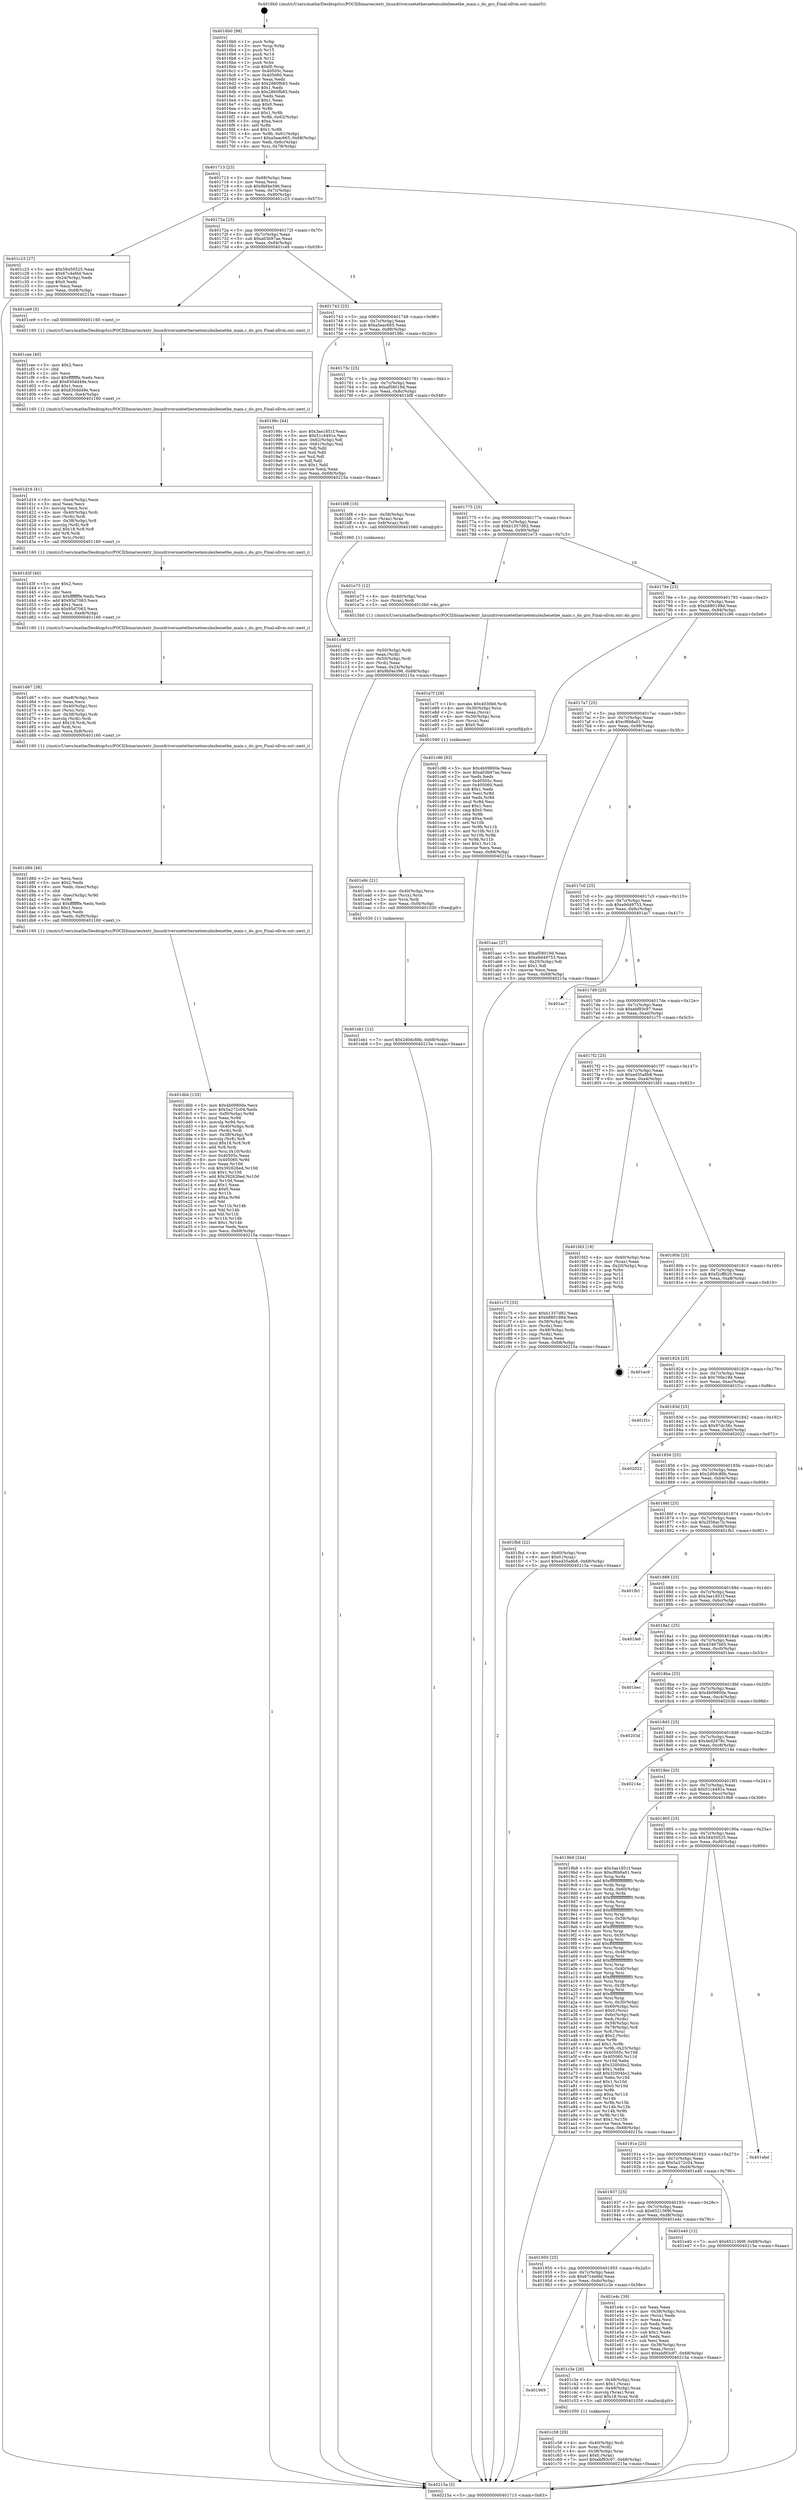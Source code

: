 digraph "0x4016b0" {
  label = "0x4016b0 (/mnt/c/Users/mathe/Desktop/tcc/POCII/binaries/extr_linuxdriversnetethernetemulexbenetbe_main.c_do_gro_Final-ollvm.out::main(0))"
  labelloc = "t"
  node[shape=record]

  Entry [label="",width=0.3,height=0.3,shape=circle,fillcolor=black,style=filled]
  "0x401713" [label="{
     0x401713 [23]\l
     | [instrs]\l
     &nbsp;&nbsp;0x401713 \<+3\>: mov -0x68(%rbp),%eax\l
     &nbsp;&nbsp;0x401716 \<+2\>: mov %eax,%ecx\l
     &nbsp;&nbsp;0x401718 \<+6\>: sub $0x9bf4e396,%ecx\l
     &nbsp;&nbsp;0x40171e \<+3\>: mov %eax,-0x7c(%rbp)\l
     &nbsp;&nbsp;0x401721 \<+3\>: mov %ecx,-0x80(%rbp)\l
     &nbsp;&nbsp;0x401724 \<+6\>: je 0000000000401c23 \<main+0x573\>\l
  }"]
  "0x401c23" [label="{
     0x401c23 [27]\l
     | [instrs]\l
     &nbsp;&nbsp;0x401c23 \<+5\>: mov $0x58450525,%eax\l
     &nbsp;&nbsp;0x401c28 \<+5\>: mov $0x67c4efdd,%ecx\l
     &nbsp;&nbsp;0x401c2d \<+3\>: mov -0x24(%rbp),%edx\l
     &nbsp;&nbsp;0x401c30 \<+3\>: cmp $0x0,%edx\l
     &nbsp;&nbsp;0x401c33 \<+3\>: cmove %ecx,%eax\l
     &nbsp;&nbsp;0x401c36 \<+3\>: mov %eax,-0x68(%rbp)\l
     &nbsp;&nbsp;0x401c39 \<+5\>: jmp 000000000040215a \<main+0xaaa\>\l
  }"]
  "0x40172a" [label="{
     0x40172a [25]\l
     | [instrs]\l
     &nbsp;&nbsp;0x40172a \<+5\>: jmp 000000000040172f \<main+0x7f\>\l
     &nbsp;&nbsp;0x40172f \<+3\>: mov -0x7c(%rbp),%eax\l
     &nbsp;&nbsp;0x401732 \<+5\>: sub $0xa03b97ae,%eax\l
     &nbsp;&nbsp;0x401737 \<+6\>: mov %eax,-0x84(%rbp)\l
     &nbsp;&nbsp;0x40173d \<+6\>: je 0000000000401ce9 \<main+0x639\>\l
  }"]
  Exit [label="",width=0.3,height=0.3,shape=circle,fillcolor=black,style=filled,peripheries=2]
  "0x401ce9" [label="{
     0x401ce9 [5]\l
     | [instrs]\l
     &nbsp;&nbsp;0x401ce9 \<+5\>: call 0000000000401160 \<next_i\>\l
     | [calls]\l
     &nbsp;&nbsp;0x401160 \{1\} (/mnt/c/Users/mathe/Desktop/tcc/POCII/binaries/extr_linuxdriversnetethernetemulexbenetbe_main.c_do_gro_Final-ollvm.out::next_i)\l
  }"]
  "0x401743" [label="{
     0x401743 [25]\l
     | [instrs]\l
     &nbsp;&nbsp;0x401743 \<+5\>: jmp 0000000000401748 \<main+0x98\>\l
     &nbsp;&nbsp;0x401748 \<+3\>: mov -0x7c(%rbp),%eax\l
     &nbsp;&nbsp;0x40174b \<+5\>: sub $0xa5eac665,%eax\l
     &nbsp;&nbsp;0x401750 \<+6\>: mov %eax,-0x88(%rbp)\l
     &nbsp;&nbsp;0x401756 \<+6\>: je 000000000040198c \<main+0x2dc\>\l
  }"]
  "0x401eb1" [label="{
     0x401eb1 [12]\l
     | [instrs]\l
     &nbsp;&nbsp;0x401eb1 \<+7\>: movl $0x2d0dc88b,-0x68(%rbp)\l
     &nbsp;&nbsp;0x401eb8 \<+5\>: jmp 000000000040215a \<main+0xaaa\>\l
  }"]
  "0x40198c" [label="{
     0x40198c [44]\l
     | [instrs]\l
     &nbsp;&nbsp;0x40198c \<+5\>: mov $0x3ae1851f,%eax\l
     &nbsp;&nbsp;0x401991 \<+5\>: mov $0x51c4491e,%ecx\l
     &nbsp;&nbsp;0x401996 \<+3\>: mov -0x62(%rbp),%dl\l
     &nbsp;&nbsp;0x401999 \<+4\>: mov -0x61(%rbp),%sil\l
     &nbsp;&nbsp;0x40199d \<+3\>: mov %dl,%dil\l
     &nbsp;&nbsp;0x4019a0 \<+3\>: and %sil,%dil\l
     &nbsp;&nbsp;0x4019a3 \<+3\>: xor %sil,%dl\l
     &nbsp;&nbsp;0x4019a6 \<+3\>: or %dl,%dil\l
     &nbsp;&nbsp;0x4019a9 \<+4\>: test $0x1,%dil\l
     &nbsp;&nbsp;0x4019ad \<+3\>: cmovne %ecx,%eax\l
     &nbsp;&nbsp;0x4019b0 \<+3\>: mov %eax,-0x68(%rbp)\l
     &nbsp;&nbsp;0x4019b3 \<+5\>: jmp 000000000040215a \<main+0xaaa\>\l
  }"]
  "0x40175c" [label="{
     0x40175c [25]\l
     | [instrs]\l
     &nbsp;&nbsp;0x40175c \<+5\>: jmp 0000000000401761 \<main+0xb1\>\l
     &nbsp;&nbsp;0x401761 \<+3\>: mov -0x7c(%rbp),%eax\l
     &nbsp;&nbsp;0x401764 \<+5\>: sub $0xaf58019d,%eax\l
     &nbsp;&nbsp;0x401769 \<+6\>: mov %eax,-0x8c(%rbp)\l
     &nbsp;&nbsp;0x40176f \<+6\>: je 0000000000401bf8 \<main+0x548\>\l
  }"]
  "0x40215a" [label="{
     0x40215a [5]\l
     | [instrs]\l
     &nbsp;&nbsp;0x40215a \<+5\>: jmp 0000000000401713 \<main+0x63\>\l
  }"]
  "0x4016b0" [label="{
     0x4016b0 [99]\l
     | [instrs]\l
     &nbsp;&nbsp;0x4016b0 \<+1\>: push %rbp\l
     &nbsp;&nbsp;0x4016b1 \<+3\>: mov %rsp,%rbp\l
     &nbsp;&nbsp;0x4016b4 \<+2\>: push %r15\l
     &nbsp;&nbsp;0x4016b6 \<+2\>: push %r14\l
     &nbsp;&nbsp;0x4016b8 \<+2\>: push %r12\l
     &nbsp;&nbsp;0x4016ba \<+1\>: push %rbx\l
     &nbsp;&nbsp;0x4016bb \<+7\>: sub $0xf0,%rsp\l
     &nbsp;&nbsp;0x4016c2 \<+7\>: mov 0x40505c,%eax\l
     &nbsp;&nbsp;0x4016c9 \<+7\>: mov 0x405060,%ecx\l
     &nbsp;&nbsp;0x4016d0 \<+2\>: mov %eax,%edx\l
     &nbsp;&nbsp;0x4016d2 \<+6\>: add $0x2860fb83,%edx\l
     &nbsp;&nbsp;0x4016d8 \<+3\>: sub $0x1,%edx\l
     &nbsp;&nbsp;0x4016db \<+6\>: sub $0x2860fb83,%edx\l
     &nbsp;&nbsp;0x4016e1 \<+3\>: imul %edx,%eax\l
     &nbsp;&nbsp;0x4016e4 \<+3\>: and $0x1,%eax\l
     &nbsp;&nbsp;0x4016e7 \<+3\>: cmp $0x0,%eax\l
     &nbsp;&nbsp;0x4016ea \<+4\>: sete %r8b\l
     &nbsp;&nbsp;0x4016ee \<+4\>: and $0x1,%r8b\l
     &nbsp;&nbsp;0x4016f2 \<+4\>: mov %r8b,-0x62(%rbp)\l
     &nbsp;&nbsp;0x4016f6 \<+3\>: cmp $0xa,%ecx\l
     &nbsp;&nbsp;0x4016f9 \<+4\>: setl %r8b\l
     &nbsp;&nbsp;0x4016fd \<+4\>: and $0x1,%r8b\l
     &nbsp;&nbsp;0x401701 \<+4\>: mov %r8b,-0x61(%rbp)\l
     &nbsp;&nbsp;0x401705 \<+7\>: movl $0xa5eac665,-0x68(%rbp)\l
     &nbsp;&nbsp;0x40170c \<+3\>: mov %edi,-0x6c(%rbp)\l
     &nbsp;&nbsp;0x40170f \<+4\>: mov %rsi,-0x78(%rbp)\l
  }"]
  "0x401e9c" [label="{
     0x401e9c [21]\l
     | [instrs]\l
     &nbsp;&nbsp;0x401e9c \<+4\>: mov -0x40(%rbp),%rcx\l
     &nbsp;&nbsp;0x401ea0 \<+3\>: mov (%rcx),%rcx\l
     &nbsp;&nbsp;0x401ea3 \<+3\>: mov %rcx,%rdi\l
     &nbsp;&nbsp;0x401ea6 \<+6\>: mov %eax,-0xf4(%rbp)\l
     &nbsp;&nbsp;0x401eac \<+5\>: call 0000000000401030 \<free@plt\>\l
     | [calls]\l
     &nbsp;&nbsp;0x401030 \{1\} (unknown)\l
  }"]
  "0x401bf8" [label="{
     0x401bf8 [16]\l
     | [instrs]\l
     &nbsp;&nbsp;0x401bf8 \<+4\>: mov -0x58(%rbp),%rax\l
     &nbsp;&nbsp;0x401bfc \<+3\>: mov (%rax),%rax\l
     &nbsp;&nbsp;0x401bff \<+4\>: mov 0x8(%rax),%rdi\l
     &nbsp;&nbsp;0x401c03 \<+5\>: call 0000000000401060 \<atoi@plt\>\l
     | [calls]\l
     &nbsp;&nbsp;0x401060 \{1\} (unknown)\l
  }"]
  "0x401775" [label="{
     0x401775 [25]\l
     | [instrs]\l
     &nbsp;&nbsp;0x401775 \<+5\>: jmp 000000000040177a \<main+0xca\>\l
     &nbsp;&nbsp;0x40177a \<+3\>: mov -0x7c(%rbp),%eax\l
     &nbsp;&nbsp;0x40177d \<+5\>: sub $0xb1357d82,%eax\l
     &nbsp;&nbsp;0x401782 \<+6\>: mov %eax,-0x90(%rbp)\l
     &nbsp;&nbsp;0x401788 \<+6\>: je 0000000000401e73 \<main+0x7c3\>\l
  }"]
  "0x401e7f" [label="{
     0x401e7f [29]\l
     | [instrs]\l
     &nbsp;&nbsp;0x401e7f \<+10\>: movabs $0x4030b6,%rdi\l
     &nbsp;&nbsp;0x401e89 \<+4\>: mov -0x30(%rbp),%rcx\l
     &nbsp;&nbsp;0x401e8d \<+2\>: mov %eax,(%rcx)\l
     &nbsp;&nbsp;0x401e8f \<+4\>: mov -0x30(%rbp),%rcx\l
     &nbsp;&nbsp;0x401e93 \<+2\>: mov (%rcx),%esi\l
     &nbsp;&nbsp;0x401e95 \<+2\>: mov $0x0,%al\l
     &nbsp;&nbsp;0x401e97 \<+5\>: call 0000000000401040 \<printf@plt\>\l
     | [calls]\l
     &nbsp;&nbsp;0x401040 \{1\} (unknown)\l
  }"]
  "0x401e73" [label="{
     0x401e73 [12]\l
     | [instrs]\l
     &nbsp;&nbsp;0x401e73 \<+4\>: mov -0x40(%rbp),%rax\l
     &nbsp;&nbsp;0x401e77 \<+3\>: mov (%rax),%rdi\l
     &nbsp;&nbsp;0x401e7a \<+5\>: call 00000000004015b0 \<do_gro\>\l
     | [calls]\l
     &nbsp;&nbsp;0x4015b0 \{1\} (/mnt/c/Users/mathe/Desktop/tcc/POCII/binaries/extr_linuxdriversnetethernetemulexbenetbe_main.c_do_gro_Final-ollvm.out::do_gro)\l
  }"]
  "0x40178e" [label="{
     0x40178e [25]\l
     | [instrs]\l
     &nbsp;&nbsp;0x40178e \<+5\>: jmp 0000000000401793 \<main+0xe3\>\l
     &nbsp;&nbsp;0x401793 \<+3\>: mov -0x7c(%rbp),%eax\l
     &nbsp;&nbsp;0x401796 \<+5\>: sub $0xb880198d,%eax\l
     &nbsp;&nbsp;0x40179b \<+6\>: mov %eax,-0x94(%rbp)\l
     &nbsp;&nbsp;0x4017a1 \<+6\>: je 0000000000401c96 \<main+0x5e6\>\l
  }"]
  "0x401dbb" [label="{
     0x401dbb [133]\l
     | [instrs]\l
     &nbsp;&nbsp;0x401dbb \<+5\>: mov $0x4b09800e,%ecx\l
     &nbsp;&nbsp;0x401dc0 \<+5\>: mov $0x5a272c04,%edx\l
     &nbsp;&nbsp;0x401dc5 \<+7\>: mov -0xf0(%rbp),%r9d\l
     &nbsp;&nbsp;0x401dcc \<+4\>: imul %eax,%r9d\l
     &nbsp;&nbsp;0x401dd0 \<+3\>: movslq %r9d,%rsi\l
     &nbsp;&nbsp;0x401dd3 \<+4\>: mov -0x40(%rbp),%rdi\l
     &nbsp;&nbsp;0x401dd7 \<+3\>: mov (%rdi),%rdi\l
     &nbsp;&nbsp;0x401dda \<+4\>: mov -0x38(%rbp),%r8\l
     &nbsp;&nbsp;0x401dde \<+3\>: movslq (%r8),%r8\l
     &nbsp;&nbsp;0x401de1 \<+4\>: imul $0x18,%r8,%r8\l
     &nbsp;&nbsp;0x401de5 \<+3\>: add %r8,%rdi\l
     &nbsp;&nbsp;0x401de8 \<+4\>: mov %rsi,0x10(%rdi)\l
     &nbsp;&nbsp;0x401dec \<+7\>: mov 0x40505c,%eax\l
     &nbsp;&nbsp;0x401df3 \<+8\>: mov 0x405060,%r9d\l
     &nbsp;&nbsp;0x401dfb \<+3\>: mov %eax,%r10d\l
     &nbsp;&nbsp;0x401dfe \<+7\>: sub $0x392626ed,%r10d\l
     &nbsp;&nbsp;0x401e05 \<+4\>: sub $0x1,%r10d\l
     &nbsp;&nbsp;0x401e09 \<+7\>: add $0x392626ed,%r10d\l
     &nbsp;&nbsp;0x401e10 \<+4\>: imul %r10d,%eax\l
     &nbsp;&nbsp;0x401e14 \<+3\>: and $0x1,%eax\l
     &nbsp;&nbsp;0x401e17 \<+3\>: cmp $0x0,%eax\l
     &nbsp;&nbsp;0x401e1a \<+4\>: sete %r11b\l
     &nbsp;&nbsp;0x401e1e \<+4\>: cmp $0xa,%r9d\l
     &nbsp;&nbsp;0x401e22 \<+3\>: setl %bl\l
     &nbsp;&nbsp;0x401e25 \<+3\>: mov %r11b,%r14b\l
     &nbsp;&nbsp;0x401e28 \<+3\>: and %bl,%r14b\l
     &nbsp;&nbsp;0x401e2b \<+3\>: xor %bl,%r11b\l
     &nbsp;&nbsp;0x401e2e \<+3\>: or %r11b,%r14b\l
     &nbsp;&nbsp;0x401e31 \<+4\>: test $0x1,%r14b\l
     &nbsp;&nbsp;0x401e35 \<+3\>: cmovne %edx,%ecx\l
     &nbsp;&nbsp;0x401e38 \<+3\>: mov %ecx,-0x68(%rbp)\l
     &nbsp;&nbsp;0x401e3b \<+5\>: jmp 000000000040215a \<main+0xaaa\>\l
  }"]
  "0x401c96" [label="{
     0x401c96 [83]\l
     | [instrs]\l
     &nbsp;&nbsp;0x401c96 \<+5\>: mov $0x4b09800e,%eax\l
     &nbsp;&nbsp;0x401c9b \<+5\>: mov $0xa03b97ae,%ecx\l
     &nbsp;&nbsp;0x401ca0 \<+2\>: xor %edx,%edx\l
     &nbsp;&nbsp;0x401ca2 \<+7\>: mov 0x40505c,%esi\l
     &nbsp;&nbsp;0x401ca9 \<+7\>: mov 0x405060,%edi\l
     &nbsp;&nbsp;0x401cb0 \<+3\>: sub $0x1,%edx\l
     &nbsp;&nbsp;0x401cb3 \<+3\>: mov %esi,%r8d\l
     &nbsp;&nbsp;0x401cb6 \<+3\>: add %edx,%r8d\l
     &nbsp;&nbsp;0x401cb9 \<+4\>: imul %r8d,%esi\l
     &nbsp;&nbsp;0x401cbd \<+3\>: and $0x1,%esi\l
     &nbsp;&nbsp;0x401cc0 \<+3\>: cmp $0x0,%esi\l
     &nbsp;&nbsp;0x401cc3 \<+4\>: sete %r9b\l
     &nbsp;&nbsp;0x401cc7 \<+3\>: cmp $0xa,%edi\l
     &nbsp;&nbsp;0x401cca \<+4\>: setl %r10b\l
     &nbsp;&nbsp;0x401cce \<+3\>: mov %r9b,%r11b\l
     &nbsp;&nbsp;0x401cd1 \<+3\>: and %r10b,%r11b\l
     &nbsp;&nbsp;0x401cd4 \<+3\>: xor %r10b,%r9b\l
     &nbsp;&nbsp;0x401cd7 \<+3\>: or %r9b,%r11b\l
     &nbsp;&nbsp;0x401cda \<+4\>: test $0x1,%r11b\l
     &nbsp;&nbsp;0x401cde \<+3\>: cmovne %ecx,%eax\l
     &nbsp;&nbsp;0x401ce1 \<+3\>: mov %eax,-0x68(%rbp)\l
     &nbsp;&nbsp;0x401ce4 \<+5\>: jmp 000000000040215a \<main+0xaaa\>\l
  }"]
  "0x4017a7" [label="{
     0x4017a7 [25]\l
     | [instrs]\l
     &nbsp;&nbsp;0x4017a7 \<+5\>: jmp 00000000004017ac \<main+0xfc\>\l
     &nbsp;&nbsp;0x4017ac \<+3\>: mov -0x7c(%rbp),%eax\l
     &nbsp;&nbsp;0x4017af \<+5\>: sub $0xcf6b8a01,%eax\l
     &nbsp;&nbsp;0x4017b4 \<+6\>: mov %eax,-0x98(%rbp)\l
     &nbsp;&nbsp;0x4017ba \<+6\>: je 0000000000401aac \<main+0x3fc\>\l
  }"]
  "0x401d8d" [label="{
     0x401d8d [46]\l
     | [instrs]\l
     &nbsp;&nbsp;0x401d8d \<+2\>: xor %ecx,%ecx\l
     &nbsp;&nbsp;0x401d8f \<+5\>: mov $0x2,%edx\l
     &nbsp;&nbsp;0x401d94 \<+6\>: mov %edx,-0xec(%rbp)\l
     &nbsp;&nbsp;0x401d9a \<+1\>: cltd\l
     &nbsp;&nbsp;0x401d9b \<+7\>: mov -0xec(%rbp),%r9d\l
     &nbsp;&nbsp;0x401da2 \<+3\>: idiv %r9d\l
     &nbsp;&nbsp;0x401da5 \<+6\>: imul $0xfffffffe,%edx,%edx\l
     &nbsp;&nbsp;0x401dab \<+3\>: sub $0x1,%ecx\l
     &nbsp;&nbsp;0x401dae \<+2\>: sub %ecx,%edx\l
     &nbsp;&nbsp;0x401db0 \<+6\>: mov %edx,-0xf0(%rbp)\l
     &nbsp;&nbsp;0x401db6 \<+5\>: call 0000000000401160 \<next_i\>\l
     | [calls]\l
     &nbsp;&nbsp;0x401160 \{1\} (/mnt/c/Users/mathe/Desktop/tcc/POCII/binaries/extr_linuxdriversnetethernetemulexbenetbe_main.c_do_gro_Final-ollvm.out::next_i)\l
  }"]
  "0x401aac" [label="{
     0x401aac [27]\l
     | [instrs]\l
     &nbsp;&nbsp;0x401aac \<+5\>: mov $0xaf58019d,%eax\l
     &nbsp;&nbsp;0x401ab1 \<+5\>: mov $0xe9d49753,%ecx\l
     &nbsp;&nbsp;0x401ab6 \<+3\>: mov -0x25(%rbp),%dl\l
     &nbsp;&nbsp;0x401ab9 \<+3\>: test $0x1,%dl\l
     &nbsp;&nbsp;0x401abc \<+3\>: cmovne %ecx,%eax\l
     &nbsp;&nbsp;0x401abf \<+3\>: mov %eax,-0x68(%rbp)\l
     &nbsp;&nbsp;0x401ac2 \<+5\>: jmp 000000000040215a \<main+0xaaa\>\l
  }"]
  "0x4017c0" [label="{
     0x4017c0 [25]\l
     | [instrs]\l
     &nbsp;&nbsp;0x4017c0 \<+5\>: jmp 00000000004017c5 \<main+0x115\>\l
     &nbsp;&nbsp;0x4017c5 \<+3\>: mov -0x7c(%rbp),%eax\l
     &nbsp;&nbsp;0x4017c8 \<+5\>: sub $0xe9d49753,%eax\l
     &nbsp;&nbsp;0x4017cd \<+6\>: mov %eax,-0x9c(%rbp)\l
     &nbsp;&nbsp;0x4017d3 \<+6\>: je 0000000000401ac7 \<main+0x417\>\l
  }"]
  "0x401d67" [label="{
     0x401d67 [38]\l
     | [instrs]\l
     &nbsp;&nbsp;0x401d67 \<+6\>: mov -0xe8(%rbp),%ecx\l
     &nbsp;&nbsp;0x401d6d \<+3\>: imul %eax,%ecx\l
     &nbsp;&nbsp;0x401d70 \<+4\>: mov -0x40(%rbp),%rsi\l
     &nbsp;&nbsp;0x401d74 \<+3\>: mov (%rsi),%rsi\l
     &nbsp;&nbsp;0x401d77 \<+4\>: mov -0x38(%rbp),%rdi\l
     &nbsp;&nbsp;0x401d7b \<+3\>: movslq (%rdi),%rdi\l
     &nbsp;&nbsp;0x401d7e \<+4\>: imul $0x18,%rdi,%rdi\l
     &nbsp;&nbsp;0x401d82 \<+3\>: add %rdi,%rsi\l
     &nbsp;&nbsp;0x401d85 \<+3\>: mov %ecx,0x8(%rsi)\l
     &nbsp;&nbsp;0x401d88 \<+5\>: call 0000000000401160 \<next_i\>\l
     | [calls]\l
     &nbsp;&nbsp;0x401160 \{1\} (/mnt/c/Users/mathe/Desktop/tcc/POCII/binaries/extr_linuxdriversnetethernetemulexbenetbe_main.c_do_gro_Final-ollvm.out::next_i)\l
  }"]
  "0x401ac7" [label="{
     0x401ac7\l
  }", style=dashed]
  "0x4017d9" [label="{
     0x4017d9 [25]\l
     | [instrs]\l
     &nbsp;&nbsp;0x4017d9 \<+5\>: jmp 00000000004017de \<main+0x12e\>\l
     &nbsp;&nbsp;0x4017de \<+3\>: mov -0x7c(%rbp),%eax\l
     &nbsp;&nbsp;0x4017e1 \<+5\>: sub $0xebf93c97,%eax\l
     &nbsp;&nbsp;0x4017e6 \<+6\>: mov %eax,-0xa0(%rbp)\l
     &nbsp;&nbsp;0x4017ec \<+6\>: je 0000000000401c75 \<main+0x5c5\>\l
  }"]
  "0x401d3f" [label="{
     0x401d3f [40]\l
     | [instrs]\l
     &nbsp;&nbsp;0x401d3f \<+5\>: mov $0x2,%ecx\l
     &nbsp;&nbsp;0x401d44 \<+1\>: cltd\l
     &nbsp;&nbsp;0x401d45 \<+2\>: idiv %ecx\l
     &nbsp;&nbsp;0x401d47 \<+6\>: imul $0xfffffffe,%edx,%ecx\l
     &nbsp;&nbsp;0x401d4d \<+6\>: add $0x95d7063,%ecx\l
     &nbsp;&nbsp;0x401d53 \<+3\>: add $0x1,%ecx\l
     &nbsp;&nbsp;0x401d56 \<+6\>: sub $0x95d7063,%ecx\l
     &nbsp;&nbsp;0x401d5c \<+6\>: mov %ecx,-0xe8(%rbp)\l
     &nbsp;&nbsp;0x401d62 \<+5\>: call 0000000000401160 \<next_i\>\l
     | [calls]\l
     &nbsp;&nbsp;0x401160 \{1\} (/mnt/c/Users/mathe/Desktop/tcc/POCII/binaries/extr_linuxdriversnetethernetemulexbenetbe_main.c_do_gro_Final-ollvm.out::next_i)\l
  }"]
  "0x401c75" [label="{
     0x401c75 [33]\l
     | [instrs]\l
     &nbsp;&nbsp;0x401c75 \<+5\>: mov $0xb1357d82,%eax\l
     &nbsp;&nbsp;0x401c7a \<+5\>: mov $0xb880198d,%ecx\l
     &nbsp;&nbsp;0x401c7f \<+4\>: mov -0x38(%rbp),%rdx\l
     &nbsp;&nbsp;0x401c83 \<+2\>: mov (%rdx),%esi\l
     &nbsp;&nbsp;0x401c85 \<+4\>: mov -0x48(%rbp),%rdx\l
     &nbsp;&nbsp;0x401c89 \<+2\>: cmp (%rdx),%esi\l
     &nbsp;&nbsp;0x401c8b \<+3\>: cmovl %ecx,%eax\l
     &nbsp;&nbsp;0x401c8e \<+3\>: mov %eax,-0x68(%rbp)\l
     &nbsp;&nbsp;0x401c91 \<+5\>: jmp 000000000040215a \<main+0xaaa\>\l
  }"]
  "0x4017f2" [label="{
     0x4017f2 [25]\l
     | [instrs]\l
     &nbsp;&nbsp;0x4017f2 \<+5\>: jmp 00000000004017f7 \<main+0x147\>\l
     &nbsp;&nbsp;0x4017f7 \<+3\>: mov -0x7c(%rbp),%eax\l
     &nbsp;&nbsp;0x4017fa \<+5\>: sub $0xed35a8b8,%eax\l
     &nbsp;&nbsp;0x4017ff \<+6\>: mov %eax,-0xa4(%rbp)\l
     &nbsp;&nbsp;0x401805 \<+6\>: je 0000000000401fd3 \<main+0x923\>\l
  }"]
  "0x401d16" [label="{
     0x401d16 [41]\l
     | [instrs]\l
     &nbsp;&nbsp;0x401d16 \<+6\>: mov -0xe4(%rbp),%ecx\l
     &nbsp;&nbsp;0x401d1c \<+3\>: imul %eax,%ecx\l
     &nbsp;&nbsp;0x401d1f \<+3\>: movslq %ecx,%rsi\l
     &nbsp;&nbsp;0x401d22 \<+4\>: mov -0x40(%rbp),%rdi\l
     &nbsp;&nbsp;0x401d26 \<+3\>: mov (%rdi),%rdi\l
     &nbsp;&nbsp;0x401d29 \<+4\>: mov -0x38(%rbp),%r8\l
     &nbsp;&nbsp;0x401d2d \<+3\>: movslq (%r8),%r8\l
     &nbsp;&nbsp;0x401d30 \<+4\>: imul $0x18,%r8,%r8\l
     &nbsp;&nbsp;0x401d34 \<+3\>: add %r8,%rdi\l
     &nbsp;&nbsp;0x401d37 \<+3\>: mov %rsi,(%rdi)\l
     &nbsp;&nbsp;0x401d3a \<+5\>: call 0000000000401160 \<next_i\>\l
     | [calls]\l
     &nbsp;&nbsp;0x401160 \{1\} (/mnt/c/Users/mathe/Desktop/tcc/POCII/binaries/extr_linuxdriversnetethernetemulexbenetbe_main.c_do_gro_Final-ollvm.out::next_i)\l
  }"]
  "0x401fd3" [label="{
     0x401fd3 [19]\l
     | [instrs]\l
     &nbsp;&nbsp;0x401fd3 \<+4\>: mov -0x60(%rbp),%rax\l
     &nbsp;&nbsp;0x401fd7 \<+2\>: mov (%rax),%eax\l
     &nbsp;&nbsp;0x401fd9 \<+4\>: lea -0x20(%rbp),%rsp\l
     &nbsp;&nbsp;0x401fdd \<+1\>: pop %rbx\l
     &nbsp;&nbsp;0x401fde \<+2\>: pop %r12\l
     &nbsp;&nbsp;0x401fe0 \<+2\>: pop %r14\l
     &nbsp;&nbsp;0x401fe2 \<+2\>: pop %r15\l
     &nbsp;&nbsp;0x401fe4 \<+1\>: pop %rbp\l
     &nbsp;&nbsp;0x401fe5 \<+1\>: ret\l
  }"]
  "0x40180b" [label="{
     0x40180b [25]\l
     | [instrs]\l
     &nbsp;&nbsp;0x40180b \<+5\>: jmp 0000000000401810 \<main+0x160\>\l
     &nbsp;&nbsp;0x401810 \<+3\>: mov -0x7c(%rbp),%eax\l
     &nbsp;&nbsp;0x401813 \<+5\>: sub $0xf2cff620,%eax\l
     &nbsp;&nbsp;0x401818 \<+6\>: mov %eax,-0xa8(%rbp)\l
     &nbsp;&nbsp;0x40181e \<+6\>: je 0000000000401ec9 \<main+0x819\>\l
  }"]
  "0x401cee" [label="{
     0x401cee [40]\l
     | [instrs]\l
     &nbsp;&nbsp;0x401cee \<+5\>: mov $0x2,%ecx\l
     &nbsp;&nbsp;0x401cf3 \<+1\>: cltd\l
     &nbsp;&nbsp;0x401cf4 \<+2\>: idiv %ecx\l
     &nbsp;&nbsp;0x401cf6 \<+6\>: imul $0xfffffffe,%edx,%ecx\l
     &nbsp;&nbsp;0x401cfc \<+6\>: add $0x830dd49e,%ecx\l
     &nbsp;&nbsp;0x401d02 \<+3\>: add $0x1,%ecx\l
     &nbsp;&nbsp;0x401d05 \<+6\>: sub $0x830dd49e,%ecx\l
     &nbsp;&nbsp;0x401d0b \<+6\>: mov %ecx,-0xe4(%rbp)\l
     &nbsp;&nbsp;0x401d11 \<+5\>: call 0000000000401160 \<next_i\>\l
     | [calls]\l
     &nbsp;&nbsp;0x401160 \{1\} (/mnt/c/Users/mathe/Desktop/tcc/POCII/binaries/extr_linuxdriversnetethernetemulexbenetbe_main.c_do_gro_Final-ollvm.out::next_i)\l
  }"]
  "0x401ec9" [label="{
     0x401ec9\l
  }", style=dashed]
  "0x401824" [label="{
     0x401824 [25]\l
     | [instrs]\l
     &nbsp;&nbsp;0x401824 \<+5\>: jmp 0000000000401829 \<main+0x179\>\l
     &nbsp;&nbsp;0x401829 \<+3\>: mov -0x7c(%rbp),%eax\l
     &nbsp;&nbsp;0x40182c \<+5\>: sub $0x700e19d,%eax\l
     &nbsp;&nbsp;0x401831 \<+6\>: mov %eax,-0xac(%rbp)\l
     &nbsp;&nbsp;0x401837 \<+6\>: je 0000000000401f1c \<main+0x86c\>\l
  }"]
  "0x401c58" [label="{
     0x401c58 [29]\l
     | [instrs]\l
     &nbsp;&nbsp;0x401c58 \<+4\>: mov -0x40(%rbp),%rdi\l
     &nbsp;&nbsp;0x401c5c \<+3\>: mov %rax,(%rdi)\l
     &nbsp;&nbsp;0x401c5f \<+4\>: mov -0x38(%rbp),%rax\l
     &nbsp;&nbsp;0x401c63 \<+6\>: movl $0x0,(%rax)\l
     &nbsp;&nbsp;0x401c69 \<+7\>: movl $0xebf93c97,-0x68(%rbp)\l
     &nbsp;&nbsp;0x401c70 \<+5\>: jmp 000000000040215a \<main+0xaaa\>\l
  }"]
  "0x401f1c" [label="{
     0x401f1c\l
  }", style=dashed]
  "0x40183d" [label="{
     0x40183d [25]\l
     | [instrs]\l
     &nbsp;&nbsp;0x40183d \<+5\>: jmp 0000000000401842 \<main+0x192\>\l
     &nbsp;&nbsp;0x401842 \<+3\>: mov -0x7c(%rbp),%eax\l
     &nbsp;&nbsp;0x401845 \<+5\>: sub $0x97dc38c,%eax\l
     &nbsp;&nbsp;0x40184a \<+6\>: mov %eax,-0xb0(%rbp)\l
     &nbsp;&nbsp;0x401850 \<+6\>: je 0000000000402022 \<main+0x972\>\l
  }"]
  "0x401969" [label="{
     0x401969\l
  }", style=dashed]
  "0x402022" [label="{
     0x402022\l
  }", style=dashed]
  "0x401856" [label="{
     0x401856 [25]\l
     | [instrs]\l
     &nbsp;&nbsp;0x401856 \<+5\>: jmp 000000000040185b \<main+0x1ab\>\l
     &nbsp;&nbsp;0x40185b \<+3\>: mov -0x7c(%rbp),%eax\l
     &nbsp;&nbsp;0x40185e \<+5\>: sub $0x2d0dc88b,%eax\l
     &nbsp;&nbsp;0x401863 \<+6\>: mov %eax,-0xb4(%rbp)\l
     &nbsp;&nbsp;0x401869 \<+6\>: je 0000000000401fbd \<main+0x90d\>\l
  }"]
  "0x401c3e" [label="{
     0x401c3e [26]\l
     | [instrs]\l
     &nbsp;&nbsp;0x401c3e \<+4\>: mov -0x48(%rbp),%rax\l
     &nbsp;&nbsp;0x401c42 \<+6\>: movl $0x1,(%rax)\l
     &nbsp;&nbsp;0x401c48 \<+4\>: mov -0x48(%rbp),%rax\l
     &nbsp;&nbsp;0x401c4c \<+3\>: movslq (%rax),%rax\l
     &nbsp;&nbsp;0x401c4f \<+4\>: imul $0x18,%rax,%rdi\l
     &nbsp;&nbsp;0x401c53 \<+5\>: call 0000000000401050 \<malloc@plt\>\l
     | [calls]\l
     &nbsp;&nbsp;0x401050 \{1\} (unknown)\l
  }"]
  "0x401fbd" [label="{
     0x401fbd [22]\l
     | [instrs]\l
     &nbsp;&nbsp;0x401fbd \<+4\>: mov -0x60(%rbp),%rax\l
     &nbsp;&nbsp;0x401fc1 \<+6\>: movl $0x0,(%rax)\l
     &nbsp;&nbsp;0x401fc7 \<+7\>: movl $0xed35a8b8,-0x68(%rbp)\l
     &nbsp;&nbsp;0x401fce \<+5\>: jmp 000000000040215a \<main+0xaaa\>\l
  }"]
  "0x40186f" [label="{
     0x40186f [25]\l
     | [instrs]\l
     &nbsp;&nbsp;0x40186f \<+5\>: jmp 0000000000401874 \<main+0x1c4\>\l
     &nbsp;&nbsp;0x401874 \<+3\>: mov -0x7c(%rbp),%eax\l
     &nbsp;&nbsp;0x401877 \<+5\>: sub $0x2f38ac7b,%eax\l
     &nbsp;&nbsp;0x40187c \<+6\>: mov %eax,-0xb8(%rbp)\l
     &nbsp;&nbsp;0x401882 \<+6\>: je 0000000000401fb1 \<main+0x901\>\l
  }"]
  "0x401950" [label="{
     0x401950 [25]\l
     | [instrs]\l
     &nbsp;&nbsp;0x401950 \<+5\>: jmp 0000000000401955 \<main+0x2a5\>\l
     &nbsp;&nbsp;0x401955 \<+3\>: mov -0x7c(%rbp),%eax\l
     &nbsp;&nbsp;0x401958 \<+5\>: sub $0x67c4efdd,%eax\l
     &nbsp;&nbsp;0x40195d \<+6\>: mov %eax,-0xdc(%rbp)\l
     &nbsp;&nbsp;0x401963 \<+6\>: je 0000000000401c3e \<main+0x58e\>\l
  }"]
  "0x401fb1" [label="{
     0x401fb1\l
  }", style=dashed]
  "0x401888" [label="{
     0x401888 [25]\l
     | [instrs]\l
     &nbsp;&nbsp;0x401888 \<+5\>: jmp 000000000040188d \<main+0x1dd\>\l
     &nbsp;&nbsp;0x40188d \<+3\>: mov -0x7c(%rbp),%eax\l
     &nbsp;&nbsp;0x401890 \<+5\>: sub $0x3ae1851f,%eax\l
     &nbsp;&nbsp;0x401895 \<+6\>: mov %eax,-0xbc(%rbp)\l
     &nbsp;&nbsp;0x40189b \<+6\>: je 0000000000401fe6 \<main+0x936\>\l
  }"]
  "0x401e4c" [label="{
     0x401e4c [39]\l
     | [instrs]\l
     &nbsp;&nbsp;0x401e4c \<+2\>: xor %eax,%eax\l
     &nbsp;&nbsp;0x401e4e \<+4\>: mov -0x38(%rbp),%rcx\l
     &nbsp;&nbsp;0x401e52 \<+2\>: mov (%rcx),%edx\l
     &nbsp;&nbsp;0x401e54 \<+2\>: mov %eax,%esi\l
     &nbsp;&nbsp;0x401e56 \<+2\>: sub %edx,%esi\l
     &nbsp;&nbsp;0x401e58 \<+2\>: mov %eax,%edx\l
     &nbsp;&nbsp;0x401e5a \<+3\>: sub $0x1,%edx\l
     &nbsp;&nbsp;0x401e5d \<+2\>: add %edx,%esi\l
     &nbsp;&nbsp;0x401e5f \<+2\>: sub %esi,%eax\l
     &nbsp;&nbsp;0x401e61 \<+4\>: mov -0x38(%rbp),%rcx\l
     &nbsp;&nbsp;0x401e65 \<+2\>: mov %eax,(%rcx)\l
     &nbsp;&nbsp;0x401e67 \<+7\>: movl $0xebf93c97,-0x68(%rbp)\l
     &nbsp;&nbsp;0x401e6e \<+5\>: jmp 000000000040215a \<main+0xaaa\>\l
  }"]
  "0x401fe6" [label="{
     0x401fe6\l
  }", style=dashed]
  "0x4018a1" [label="{
     0x4018a1 [25]\l
     | [instrs]\l
     &nbsp;&nbsp;0x4018a1 \<+5\>: jmp 00000000004018a6 \<main+0x1f6\>\l
     &nbsp;&nbsp;0x4018a6 \<+3\>: mov -0x7c(%rbp),%eax\l
     &nbsp;&nbsp;0x4018a9 \<+5\>: sub $0x43467b65,%eax\l
     &nbsp;&nbsp;0x4018ae \<+6\>: mov %eax,-0xc0(%rbp)\l
     &nbsp;&nbsp;0x4018b4 \<+6\>: je 0000000000401bec \<main+0x53c\>\l
  }"]
  "0x401937" [label="{
     0x401937 [25]\l
     | [instrs]\l
     &nbsp;&nbsp;0x401937 \<+5\>: jmp 000000000040193c \<main+0x28c\>\l
     &nbsp;&nbsp;0x40193c \<+3\>: mov -0x7c(%rbp),%eax\l
     &nbsp;&nbsp;0x40193f \<+5\>: sub $0x6521369f,%eax\l
     &nbsp;&nbsp;0x401944 \<+6\>: mov %eax,-0xd8(%rbp)\l
     &nbsp;&nbsp;0x40194a \<+6\>: je 0000000000401e4c \<main+0x79c\>\l
  }"]
  "0x401bec" [label="{
     0x401bec\l
  }", style=dashed]
  "0x4018ba" [label="{
     0x4018ba [25]\l
     | [instrs]\l
     &nbsp;&nbsp;0x4018ba \<+5\>: jmp 00000000004018bf \<main+0x20f\>\l
     &nbsp;&nbsp;0x4018bf \<+3\>: mov -0x7c(%rbp),%eax\l
     &nbsp;&nbsp;0x4018c2 \<+5\>: sub $0x4b09800e,%eax\l
     &nbsp;&nbsp;0x4018c7 \<+6\>: mov %eax,-0xc4(%rbp)\l
     &nbsp;&nbsp;0x4018cd \<+6\>: je 000000000040203d \<main+0x98d\>\l
  }"]
  "0x401e40" [label="{
     0x401e40 [12]\l
     | [instrs]\l
     &nbsp;&nbsp;0x401e40 \<+7\>: movl $0x6521369f,-0x68(%rbp)\l
     &nbsp;&nbsp;0x401e47 \<+5\>: jmp 000000000040215a \<main+0xaaa\>\l
  }"]
  "0x40203d" [label="{
     0x40203d\l
  }", style=dashed]
  "0x4018d3" [label="{
     0x4018d3 [25]\l
     | [instrs]\l
     &nbsp;&nbsp;0x4018d3 \<+5\>: jmp 00000000004018d8 \<main+0x228\>\l
     &nbsp;&nbsp;0x4018d8 \<+3\>: mov -0x7c(%rbp),%eax\l
     &nbsp;&nbsp;0x4018db \<+5\>: sub $0x4ed2878c,%eax\l
     &nbsp;&nbsp;0x4018e0 \<+6\>: mov %eax,-0xc8(%rbp)\l
     &nbsp;&nbsp;0x4018e6 \<+6\>: je 000000000040214e \<main+0xa9e\>\l
  }"]
  "0x40191e" [label="{
     0x40191e [25]\l
     | [instrs]\l
     &nbsp;&nbsp;0x40191e \<+5\>: jmp 0000000000401923 \<main+0x273\>\l
     &nbsp;&nbsp;0x401923 \<+3\>: mov -0x7c(%rbp),%eax\l
     &nbsp;&nbsp;0x401926 \<+5\>: sub $0x5a272c04,%eax\l
     &nbsp;&nbsp;0x40192b \<+6\>: mov %eax,-0xd4(%rbp)\l
     &nbsp;&nbsp;0x401931 \<+6\>: je 0000000000401e40 \<main+0x790\>\l
  }"]
  "0x40214e" [label="{
     0x40214e\l
  }", style=dashed]
  "0x4018ec" [label="{
     0x4018ec [25]\l
     | [instrs]\l
     &nbsp;&nbsp;0x4018ec \<+5\>: jmp 00000000004018f1 \<main+0x241\>\l
     &nbsp;&nbsp;0x4018f1 \<+3\>: mov -0x7c(%rbp),%eax\l
     &nbsp;&nbsp;0x4018f4 \<+5\>: sub $0x51c4491e,%eax\l
     &nbsp;&nbsp;0x4018f9 \<+6\>: mov %eax,-0xcc(%rbp)\l
     &nbsp;&nbsp;0x4018ff \<+6\>: je 00000000004019b8 \<main+0x308\>\l
  }"]
  "0x401ebd" [label="{
     0x401ebd\l
  }", style=dashed]
  "0x4019b8" [label="{
     0x4019b8 [244]\l
     | [instrs]\l
     &nbsp;&nbsp;0x4019b8 \<+5\>: mov $0x3ae1851f,%eax\l
     &nbsp;&nbsp;0x4019bd \<+5\>: mov $0xcf6b8a01,%ecx\l
     &nbsp;&nbsp;0x4019c2 \<+3\>: mov %rsp,%rdx\l
     &nbsp;&nbsp;0x4019c5 \<+4\>: add $0xfffffffffffffff0,%rdx\l
     &nbsp;&nbsp;0x4019c9 \<+3\>: mov %rdx,%rsp\l
     &nbsp;&nbsp;0x4019cc \<+4\>: mov %rdx,-0x60(%rbp)\l
     &nbsp;&nbsp;0x4019d0 \<+3\>: mov %rsp,%rdx\l
     &nbsp;&nbsp;0x4019d3 \<+4\>: add $0xfffffffffffffff0,%rdx\l
     &nbsp;&nbsp;0x4019d7 \<+3\>: mov %rdx,%rsp\l
     &nbsp;&nbsp;0x4019da \<+3\>: mov %rsp,%rsi\l
     &nbsp;&nbsp;0x4019dd \<+4\>: add $0xfffffffffffffff0,%rsi\l
     &nbsp;&nbsp;0x4019e1 \<+3\>: mov %rsi,%rsp\l
     &nbsp;&nbsp;0x4019e4 \<+4\>: mov %rsi,-0x58(%rbp)\l
     &nbsp;&nbsp;0x4019e8 \<+3\>: mov %rsp,%rsi\l
     &nbsp;&nbsp;0x4019eb \<+4\>: add $0xfffffffffffffff0,%rsi\l
     &nbsp;&nbsp;0x4019ef \<+3\>: mov %rsi,%rsp\l
     &nbsp;&nbsp;0x4019f2 \<+4\>: mov %rsi,-0x50(%rbp)\l
     &nbsp;&nbsp;0x4019f6 \<+3\>: mov %rsp,%rsi\l
     &nbsp;&nbsp;0x4019f9 \<+4\>: add $0xfffffffffffffff0,%rsi\l
     &nbsp;&nbsp;0x4019fd \<+3\>: mov %rsi,%rsp\l
     &nbsp;&nbsp;0x401a00 \<+4\>: mov %rsi,-0x48(%rbp)\l
     &nbsp;&nbsp;0x401a04 \<+3\>: mov %rsp,%rsi\l
     &nbsp;&nbsp;0x401a07 \<+4\>: add $0xfffffffffffffff0,%rsi\l
     &nbsp;&nbsp;0x401a0b \<+3\>: mov %rsi,%rsp\l
     &nbsp;&nbsp;0x401a0e \<+4\>: mov %rsi,-0x40(%rbp)\l
     &nbsp;&nbsp;0x401a12 \<+3\>: mov %rsp,%rsi\l
     &nbsp;&nbsp;0x401a15 \<+4\>: add $0xfffffffffffffff0,%rsi\l
     &nbsp;&nbsp;0x401a19 \<+3\>: mov %rsi,%rsp\l
     &nbsp;&nbsp;0x401a1c \<+4\>: mov %rsi,-0x38(%rbp)\l
     &nbsp;&nbsp;0x401a20 \<+3\>: mov %rsp,%rsi\l
     &nbsp;&nbsp;0x401a23 \<+4\>: add $0xfffffffffffffff0,%rsi\l
     &nbsp;&nbsp;0x401a27 \<+3\>: mov %rsi,%rsp\l
     &nbsp;&nbsp;0x401a2a \<+4\>: mov %rsi,-0x30(%rbp)\l
     &nbsp;&nbsp;0x401a2e \<+4\>: mov -0x60(%rbp),%rsi\l
     &nbsp;&nbsp;0x401a32 \<+6\>: movl $0x0,(%rsi)\l
     &nbsp;&nbsp;0x401a38 \<+3\>: mov -0x6c(%rbp),%edi\l
     &nbsp;&nbsp;0x401a3b \<+2\>: mov %edi,(%rdx)\l
     &nbsp;&nbsp;0x401a3d \<+4\>: mov -0x58(%rbp),%rsi\l
     &nbsp;&nbsp;0x401a41 \<+4\>: mov -0x78(%rbp),%r8\l
     &nbsp;&nbsp;0x401a45 \<+3\>: mov %r8,(%rsi)\l
     &nbsp;&nbsp;0x401a48 \<+3\>: cmpl $0x2,(%rdx)\l
     &nbsp;&nbsp;0x401a4b \<+4\>: setne %r9b\l
     &nbsp;&nbsp;0x401a4f \<+4\>: and $0x1,%r9b\l
     &nbsp;&nbsp;0x401a53 \<+4\>: mov %r9b,-0x25(%rbp)\l
     &nbsp;&nbsp;0x401a57 \<+8\>: mov 0x40505c,%r10d\l
     &nbsp;&nbsp;0x401a5f \<+8\>: mov 0x405060,%r11d\l
     &nbsp;&nbsp;0x401a67 \<+3\>: mov %r10d,%ebx\l
     &nbsp;&nbsp;0x401a6a \<+6\>: sub $0x32004bc2,%ebx\l
     &nbsp;&nbsp;0x401a70 \<+3\>: sub $0x1,%ebx\l
     &nbsp;&nbsp;0x401a73 \<+6\>: add $0x32004bc2,%ebx\l
     &nbsp;&nbsp;0x401a79 \<+4\>: imul %ebx,%r10d\l
     &nbsp;&nbsp;0x401a7d \<+4\>: and $0x1,%r10d\l
     &nbsp;&nbsp;0x401a81 \<+4\>: cmp $0x0,%r10d\l
     &nbsp;&nbsp;0x401a85 \<+4\>: sete %r9b\l
     &nbsp;&nbsp;0x401a89 \<+4\>: cmp $0xa,%r11d\l
     &nbsp;&nbsp;0x401a8d \<+4\>: setl %r14b\l
     &nbsp;&nbsp;0x401a91 \<+3\>: mov %r9b,%r15b\l
     &nbsp;&nbsp;0x401a94 \<+3\>: and %r14b,%r15b\l
     &nbsp;&nbsp;0x401a97 \<+3\>: xor %r14b,%r9b\l
     &nbsp;&nbsp;0x401a9a \<+3\>: or %r9b,%r15b\l
     &nbsp;&nbsp;0x401a9d \<+4\>: test $0x1,%r15b\l
     &nbsp;&nbsp;0x401aa1 \<+3\>: cmovne %ecx,%eax\l
     &nbsp;&nbsp;0x401aa4 \<+3\>: mov %eax,-0x68(%rbp)\l
     &nbsp;&nbsp;0x401aa7 \<+5\>: jmp 000000000040215a \<main+0xaaa\>\l
  }"]
  "0x401905" [label="{
     0x401905 [25]\l
     | [instrs]\l
     &nbsp;&nbsp;0x401905 \<+5\>: jmp 000000000040190a \<main+0x25a\>\l
     &nbsp;&nbsp;0x40190a \<+3\>: mov -0x7c(%rbp),%eax\l
     &nbsp;&nbsp;0x40190d \<+5\>: sub $0x58450525,%eax\l
     &nbsp;&nbsp;0x401912 \<+6\>: mov %eax,-0xd0(%rbp)\l
     &nbsp;&nbsp;0x401918 \<+6\>: je 0000000000401ebd \<main+0x80d\>\l
  }"]
  "0x401c08" [label="{
     0x401c08 [27]\l
     | [instrs]\l
     &nbsp;&nbsp;0x401c08 \<+4\>: mov -0x50(%rbp),%rdi\l
     &nbsp;&nbsp;0x401c0c \<+2\>: mov %eax,(%rdi)\l
     &nbsp;&nbsp;0x401c0e \<+4\>: mov -0x50(%rbp),%rdi\l
     &nbsp;&nbsp;0x401c12 \<+2\>: mov (%rdi),%eax\l
     &nbsp;&nbsp;0x401c14 \<+3\>: mov %eax,-0x24(%rbp)\l
     &nbsp;&nbsp;0x401c17 \<+7\>: movl $0x9bf4e396,-0x68(%rbp)\l
     &nbsp;&nbsp;0x401c1e \<+5\>: jmp 000000000040215a \<main+0xaaa\>\l
  }"]
  Entry -> "0x4016b0" [label=" 1"]
  "0x401713" -> "0x401c23" [label=" 1"]
  "0x401713" -> "0x40172a" [label=" 14"]
  "0x401fd3" -> Exit [label=" 1"]
  "0x40172a" -> "0x401ce9" [label=" 1"]
  "0x40172a" -> "0x401743" [label=" 13"]
  "0x401fbd" -> "0x40215a" [label=" 1"]
  "0x401743" -> "0x40198c" [label=" 1"]
  "0x401743" -> "0x40175c" [label=" 12"]
  "0x40198c" -> "0x40215a" [label=" 1"]
  "0x4016b0" -> "0x401713" [label=" 1"]
  "0x40215a" -> "0x401713" [label=" 14"]
  "0x401eb1" -> "0x40215a" [label=" 1"]
  "0x40175c" -> "0x401bf8" [label=" 1"]
  "0x40175c" -> "0x401775" [label=" 11"]
  "0x401e9c" -> "0x401eb1" [label=" 1"]
  "0x401775" -> "0x401e73" [label=" 1"]
  "0x401775" -> "0x40178e" [label=" 10"]
  "0x401e7f" -> "0x401e9c" [label=" 1"]
  "0x40178e" -> "0x401c96" [label=" 1"]
  "0x40178e" -> "0x4017a7" [label=" 9"]
  "0x401e73" -> "0x401e7f" [label=" 1"]
  "0x4017a7" -> "0x401aac" [label=" 1"]
  "0x4017a7" -> "0x4017c0" [label=" 8"]
  "0x401e4c" -> "0x40215a" [label=" 1"]
  "0x4017c0" -> "0x401ac7" [label=" 0"]
  "0x4017c0" -> "0x4017d9" [label=" 8"]
  "0x401e40" -> "0x40215a" [label=" 1"]
  "0x4017d9" -> "0x401c75" [label=" 2"]
  "0x4017d9" -> "0x4017f2" [label=" 6"]
  "0x401dbb" -> "0x40215a" [label=" 1"]
  "0x4017f2" -> "0x401fd3" [label=" 1"]
  "0x4017f2" -> "0x40180b" [label=" 5"]
  "0x401d8d" -> "0x401dbb" [label=" 1"]
  "0x40180b" -> "0x401ec9" [label=" 0"]
  "0x40180b" -> "0x401824" [label=" 5"]
  "0x401d67" -> "0x401d8d" [label=" 1"]
  "0x401824" -> "0x401f1c" [label=" 0"]
  "0x401824" -> "0x40183d" [label=" 5"]
  "0x401d3f" -> "0x401d67" [label=" 1"]
  "0x40183d" -> "0x402022" [label=" 0"]
  "0x40183d" -> "0x401856" [label=" 5"]
  "0x401d16" -> "0x401d3f" [label=" 1"]
  "0x401856" -> "0x401fbd" [label=" 1"]
  "0x401856" -> "0x40186f" [label=" 4"]
  "0x401cee" -> "0x401d16" [label=" 1"]
  "0x40186f" -> "0x401fb1" [label=" 0"]
  "0x40186f" -> "0x401888" [label=" 4"]
  "0x401c96" -> "0x40215a" [label=" 1"]
  "0x401888" -> "0x401fe6" [label=" 0"]
  "0x401888" -> "0x4018a1" [label=" 4"]
  "0x401c75" -> "0x40215a" [label=" 2"]
  "0x4018a1" -> "0x401bec" [label=" 0"]
  "0x4018a1" -> "0x4018ba" [label=" 4"]
  "0x401c3e" -> "0x401c58" [label=" 1"]
  "0x4018ba" -> "0x40203d" [label=" 0"]
  "0x4018ba" -> "0x4018d3" [label=" 4"]
  "0x401950" -> "0x401969" [label=" 0"]
  "0x4018d3" -> "0x40214e" [label=" 0"]
  "0x4018d3" -> "0x4018ec" [label=" 4"]
  "0x401ce9" -> "0x401cee" [label=" 1"]
  "0x4018ec" -> "0x4019b8" [label=" 1"]
  "0x4018ec" -> "0x401905" [label=" 3"]
  "0x401937" -> "0x401950" [label=" 1"]
  "0x4019b8" -> "0x40215a" [label=" 1"]
  "0x401aac" -> "0x40215a" [label=" 1"]
  "0x401bf8" -> "0x401c08" [label=" 1"]
  "0x401c08" -> "0x40215a" [label=" 1"]
  "0x401c23" -> "0x40215a" [label=" 1"]
  "0x401937" -> "0x401e4c" [label=" 1"]
  "0x401905" -> "0x401ebd" [label=" 0"]
  "0x401905" -> "0x40191e" [label=" 3"]
  "0x401950" -> "0x401c3e" [label=" 1"]
  "0x40191e" -> "0x401e40" [label=" 1"]
  "0x40191e" -> "0x401937" [label=" 2"]
  "0x401c58" -> "0x40215a" [label=" 1"]
}
